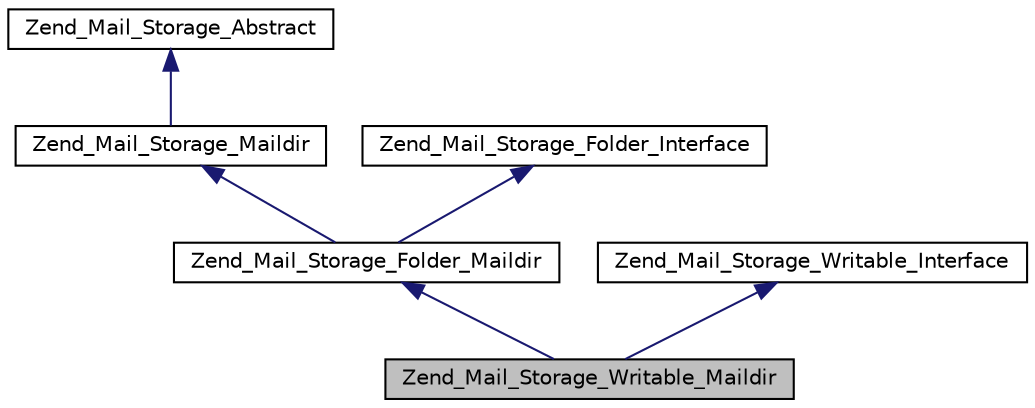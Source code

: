 digraph G
{
  edge [fontname="Helvetica",fontsize="10",labelfontname="Helvetica",labelfontsize="10"];
  node [fontname="Helvetica",fontsize="10",shape=record];
  Node1 [label="Zend_Mail_Storage_Writable_Maildir",height=0.2,width=0.4,color="black", fillcolor="grey75", style="filled" fontcolor="black"];
  Node2 -> Node1 [dir="back",color="midnightblue",fontsize="10",style="solid",fontname="Helvetica"];
  Node2 [label="Zend_Mail_Storage_Folder_Maildir",height=0.2,width=0.4,color="black", fillcolor="white", style="filled",URL="$class_zend___mail___storage___folder___maildir.html"];
  Node3 -> Node2 [dir="back",color="midnightblue",fontsize="10",style="solid",fontname="Helvetica"];
  Node3 [label="Zend_Mail_Storage_Maildir",height=0.2,width=0.4,color="black", fillcolor="white", style="filled",URL="$class_zend___mail___storage___maildir.html"];
  Node4 -> Node3 [dir="back",color="midnightblue",fontsize="10",style="solid",fontname="Helvetica"];
  Node4 [label="Zend_Mail_Storage_Abstract",height=0.2,width=0.4,color="black", fillcolor="white", style="filled",URL="$class_zend___mail___storage___abstract.html"];
  Node5 -> Node2 [dir="back",color="midnightblue",fontsize="10",style="solid",fontname="Helvetica"];
  Node5 [label="Zend_Mail_Storage_Folder_Interface",height=0.2,width=0.4,color="black", fillcolor="white", style="filled",URL="$interface_zend___mail___storage___folder___interface.html"];
  Node6 -> Node1 [dir="back",color="midnightblue",fontsize="10",style="solid",fontname="Helvetica"];
  Node6 [label="Zend_Mail_Storage_Writable_Interface",height=0.2,width=0.4,color="black", fillcolor="white", style="filled",URL="$interface_zend___mail___storage___writable___interface.html"];
}
